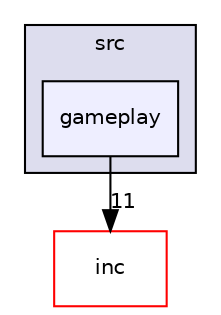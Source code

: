 digraph "src/gameplay" {
  compound=true
  node [ fontsize="10", fontname="Helvetica"];
  edge [ labelfontsize="10", labelfontname="Helvetica"];
  subgraph clusterdir_68267d1309a1af8e8297ef4c3efbcdba {
    graph [ bgcolor="#ddddee", pencolor="black", label="src" fontname="Helvetica", fontsize="10", URL="dir_68267d1309a1af8e8297ef4c3efbcdba.html"]
  dir_6425294c249cc3d9e7adb2f34254d0c5 [shape=box, label="gameplay", style="filled", fillcolor="#eeeeff", pencolor="black", URL="dir_6425294c249cc3d9e7adb2f34254d0c5.html"];
  }
  dir_bfccd401955b95cf8c75461437045ac0 [shape=box label="inc" fillcolor="white" style="filled" color="red" URL="dir_bfccd401955b95cf8c75461437045ac0.html"];
  dir_6425294c249cc3d9e7adb2f34254d0c5->dir_bfccd401955b95cf8c75461437045ac0 [headlabel="11", labeldistance=1.5 headhref="dir_000005_000000.html"];
}
